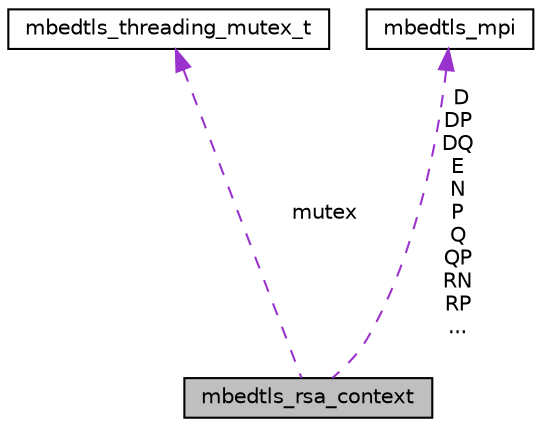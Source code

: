 digraph "mbedtls_rsa_context"
{
 // LATEX_PDF_SIZE
  edge [fontname="Helvetica",fontsize="10",labelfontname="Helvetica",labelfontsize="10"];
  node [fontname="Helvetica",fontsize="10",shape=record];
  Node1 [label="mbedtls_rsa_context",height=0.2,width=0.4,color="black", fillcolor="grey75", style="filled", fontcolor="black",tooltip="The RSA context structure."];
  Node2 -> Node1 [dir="back",color="darkorchid3",fontsize="10",style="dashed",label=" mutex" ,fontname="Helvetica"];
  Node2 [label="mbedtls_threading_mutex_t",height=0.2,width=0.4,color="black", fillcolor="white", style="filled",URL="$d8/de3/structmbedtls__threading__mutex__t.html",tooltip=" "];
  Node3 -> Node1 [dir="back",color="darkorchid3",fontsize="10",style="dashed",label=" D\nDP\nDQ\nE\nN\nP\nQ\nQP\nRN\nRP\n..." ,fontname="Helvetica"];
  Node3 [label="mbedtls_mpi",height=0.2,width=0.4,color="black", fillcolor="white", style="filled",URL="$d6/d11/structmbedtls__mpi.html",tooltip="MPI structure."];
}

